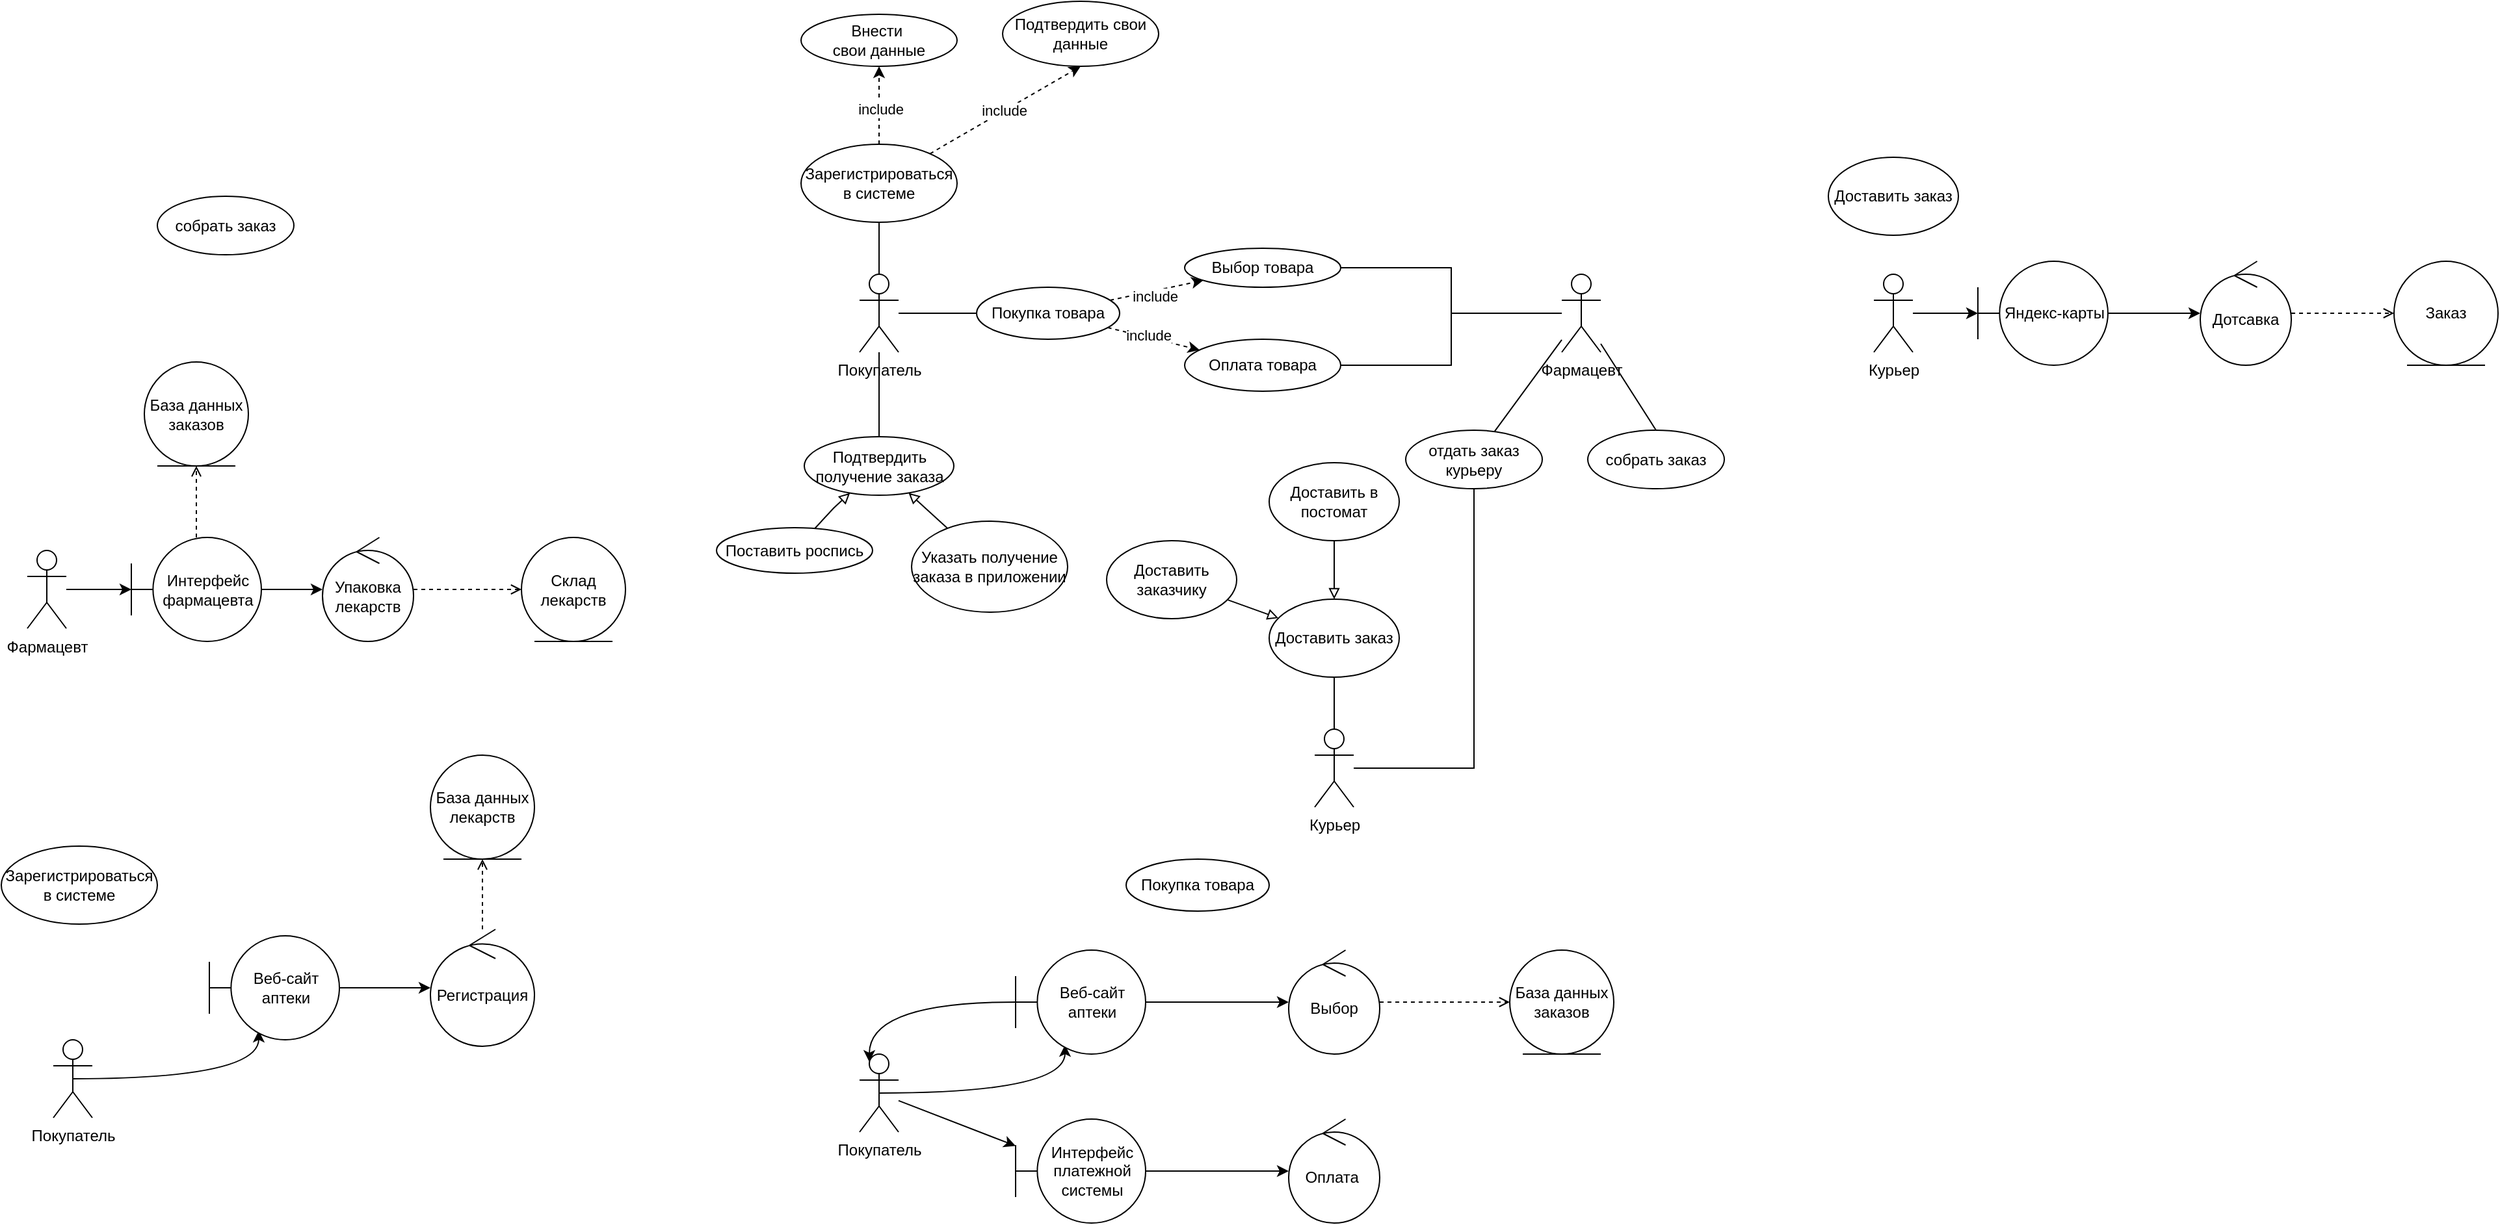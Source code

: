 <mxfile version="26.0.16">
  <diagram name="Страница — 1" id="uza6zx2osNy5zMwyRtOy">
    <mxGraphModel dx="2901" dy="1098" grid="1" gridSize="10" guides="1" tooltips="1" connect="1" arrows="1" fold="1" page="1" pageScale="1" pageWidth="827" pageHeight="1169" math="0" shadow="0">
      <root>
        <mxCell id="0" />
        <mxCell id="1" parent="0" />
        <mxCell id="WZbuDvfm6mthvh1UUIn4-1" style="edgeStyle=orthogonalEdgeStyle;rounded=0;orthogonalLoop=1;jettySize=auto;html=1;entryX=0.5;entryY=1;entryDx=0;entryDy=0;endArrow=none;startFill=0;" edge="1" parent="1" source="WZbuDvfm6mthvh1UUIn4-4" target="WZbuDvfm6mthvh1UUIn4-9">
          <mxGeometry relative="1" as="geometry" />
        </mxCell>
        <mxCell id="WZbuDvfm6mthvh1UUIn4-2" style="edgeStyle=orthogonalEdgeStyle;rounded=0;orthogonalLoop=1;jettySize=auto;html=1;endArrow=none;startFill=0;" edge="1" parent="1" source="WZbuDvfm6mthvh1UUIn4-4" target="WZbuDvfm6mthvh1UUIn4-16">
          <mxGeometry relative="1" as="geometry" />
        </mxCell>
        <mxCell id="WZbuDvfm6mthvh1UUIn4-3" style="edgeStyle=orthogonalEdgeStyle;rounded=0;orthogonalLoop=1;jettySize=auto;html=1;entryX=0.5;entryY=0;entryDx=0;entryDy=0;endArrow=none;startFill=0;" edge="1" parent="1" source="WZbuDvfm6mthvh1UUIn4-4" target="WZbuDvfm6mthvh1UUIn4-29">
          <mxGeometry relative="1" as="geometry" />
        </mxCell>
        <mxCell id="WZbuDvfm6mthvh1UUIn4-4" value="Покупатель" style="shape=umlActor;verticalLabelPosition=bottom;verticalAlign=top;html=1;outlineConnect=0;" vertex="1" parent="1">
          <mxGeometry x="140" y="420" width="30" height="60" as="geometry" />
        </mxCell>
        <mxCell id="WZbuDvfm6mthvh1UUIn4-5" style="edgeStyle=orthogonalEdgeStyle;rounded=0;orthogonalLoop=1;jettySize=auto;html=1;entryX=0.5;entryY=1;entryDx=0;entryDy=0;dashed=1;" edge="1" parent="1" source="WZbuDvfm6mthvh1UUIn4-9" target="WZbuDvfm6mthvh1UUIn4-10">
          <mxGeometry relative="1" as="geometry" />
        </mxCell>
        <mxCell id="WZbuDvfm6mthvh1UUIn4-6" value="include" style="edgeLabel;html=1;align=center;verticalAlign=middle;resizable=0;points=[];" vertex="1" connectable="0" parent="WZbuDvfm6mthvh1UUIn4-5">
          <mxGeometry x="-0.083" y="-1" relative="1" as="geometry">
            <mxPoint as="offset" />
          </mxGeometry>
        </mxCell>
        <mxCell id="WZbuDvfm6mthvh1UUIn4-7" style="rounded=0;orthogonalLoop=1;jettySize=auto;html=1;entryX=0.5;entryY=1;entryDx=0;entryDy=0;dashed=1;" edge="1" parent="1" source="WZbuDvfm6mthvh1UUIn4-9" target="WZbuDvfm6mthvh1UUIn4-11">
          <mxGeometry relative="1" as="geometry" />
        </mxCell>
        <mxCell id="WZbuDvfm6mthvh1UUIn4-8" value="include" style="edgeLabel;html=1;align=center;verticalAlign=middle;resizable=0;points=[];" vertex="1" connectable="0" parent="WZbuDvfm6mthvh1UUIn4-7">
          <mxGeometry x="-0.017" relative="1" as="geometry">
            <mxPoint as="offset" />
          </mxGeometry>
        </mxCell>
        <mxCell id="WZbuDvfm6mthvh1UUIn4-9" value="Зарегистрироваться в системе" style="ellipse;whiteSpace=wrap;html=1;" vertex="1" parent="1">
          <mxGeometry x="95" y="320" width="120" height="60" as="geometry" />
        </mxCell>
        <mxCell id="WZbuDvfm6mthvh1UUIn4-10" value="Внести&amp;nbsp;&lt;div&gt;свои данные&lt;/div&gt;" style="ellipse;whiteSpace=wrap;html=1;" vertex="1" parent="1">
          <mxGeometry x="95" y="220" width="120" height="40" as="geometry" />
        </mxCell>
        <mxCell id="WZbuDvfm6mthvh1UUIn4-11" value="Подтвердить свои данные" style="ellipse;whiteSpace=wrap;html=1;" vertex="1" parent="1">
          <mxGeometry x="250" y="210" width="120" height="50" as="geometry" />
        </mxCell>
        <mxCell id="WZbuDvfm6mthvh1UUIn4-12" style="rounded=0;orthogonalLoop=1;jettySize=auto;html=1;dashed=1;" edge="1" parent="1" source="WZbuDvfm6mthvh1UUIn4-16" target="WZbuDvfm6mthvh1UUIn4-20">
          <mxGeometry relative="1" as="geometry" />
        </mxCell>
        <mxCell id="WZbuDvfm6mthvh1UUIn4-13" value="include" style="edgeLabel;html=1;align=center;verticalAlign=middle;resizable=0;points=[];" vertex="1" connectable="0" parent="WZbuDvfm6mthvh1UUIn4-12">
          <mxGeometry x="-0.153" y="2" relative="1" as="geometry">
            <mxPoint as="offset" />
          </mxGeometry>
        </mxCell>
        <mxCell id="WZbuDvfm6mthvh1UUIn4-14" style="rounded=0;orthogonalLoop=1;jettySize=auto;html=1;dashed=1;" edge="1" parent="1" source="WZbuDvfm6mthvh1UUIn4-16" target="WZbuDvfm6mthvh1UUIn4-18">
          <mxGeometry relative="1" as="geometry" />
        </mxCell>
        <mxCell id="WZbuDvfm6mthvh1UUIn4-15" value="include" style="edgeLabel;html=1;align=center;verticalAlign=middle;resizable=0;points=[];" vertex="1" connectable="0" parent="WZbuDvfm6mthvh1UUIn4-14">
          <mxGeometry x="-0.064" y="-4" relative="1" as="geometry">
            <mxPoint as="offset" />
          </mxGeometry>
        </mxCell>
        <mxCell id="WZbuDvfm6mthvh1UUIn4-16" value="Покупка товара" style="ellipse;whiteSpace=wrap;html=1;" vertex="1" parent="1">
          <mxGeometry x="230" y="430" width="110" height="40" as="geometry" />
        </mxCell>
        <mxCell id="WZbuDvfm6mthvh1UUIn4-17" style="edgeStyle=orthogonalEdgeStyle;rounded=0;orthogonalLoop=1;jettySize=auto;html=1;endArrow=none;startFill=0;" edge="1" parent="1" source="WZbuDvfm6mthvh1UUIn4-18" target="WZbuDvfm6mthvh1UUIn4-23">
          <mxGeometry relative="1" as="geometry" />
        </mxCell>
        <mxCell id="WZbuDvfm6mthvh1UUIn4-18" value="Выбор товара" style="ellipse;whiteSpace=wrap;html=1;" vertex="1" parent="1">
          <mxGeometry x="390" y="400" width="120" height="30" as="geometry" />
        </mxCell>
        <mxCell id="WZbuDvfm6mthvh1UUIn4-19" style="edgeStyle=orthogonalEdgeStyle;rounded=0;orthogonalLoop=1;jettySize=auto;html=1;endArrow=none;startFill=0;" edge="1" parent="1" source="WZbuDvfm6mthvh1UUIn4-20" target="WZbuDvfm6mthvh1UUIn4-23">
          <mxGeometry relative="1" as="geometry" />
        </mxCell>
        <mxCell id="WZbuDvfm6mthvh1UUIn4-20" value="Оплата товара" style="ellipse;whiteSpace=wrap;html=1;" vertex="1" parent="1">
          <mxGeometry x="390" y="470" width="120" height="40" as="geometry" />
        </mxCell>
        <mxCell id="WZbuDvfm6mthvh1UUIn4-21" style="rounded=0;orthogonalLoop=1;jettySize=auto;html=1;entryX=0.5;entryY=0;entryDx=0;entryDy=0;endArrow=none;startFill=0;" edge="1" parent="1" source="WZbuDvfm6mthvh1UUIn4-23" target="WZbuDvfm6mthvh1UUIn4-26">
          <mxGeometry relative="1" as="geometry" />
        </mxCell>
        <mxCell id="WZbuDvfm6mthvh1UUIn4-22" style="rounded=0;orthogonalLoop=1;jettySize=auto;html=1;endArrow=none;startFill=0;" edge="1" parent="1" source="WZbuDvfm6mthvh1UUIn4-23" target="WZbuDvfm6mthvh1UUIn4-28">
          <mxGeometry relative="1" as="geometry" />
        </mxCell>
        <mxCell id="WZbuDvfm6mthvh1UUIn4-23" value="Фармацевт" style="shape=umlActor;verticalLabelPosition=bottom;verticalAlign=top;html=1;outlineConnect=0;" vertex="1" parent="1">
          <mxGeometry x="680" y="420" width="30" height="60" as="geometry" />
        </mxCell>
        <mxCell id="WZbuDvfm6mthvh1UUIn4-24" style="edgeStyle=orthogonalEdgeStyle;rounded=0;orthogonalLoop=1;jettySize=auto;html=1;entryX=0.5;entryY=1;entryDx=0;entryDy=0;endArrow=none;startFill=0;" edge="1" parent="1" source="WZbuDvfm6mthvh1UUIn4-25" target="WZbuDvfm6mthvh1UUIn4-34">
          <mxGeometry relative="1" as="geometry" />
        </mxCell>
        <mxCell id="WZbuDvfm6mthvh1UUIn4-25" value="Курьер" style="shape=umlActor;verticalLabelPosition=bottom;verticalAlign=top;html=1;outlineConnect=0;" vertex="1" parent="1">
          <mxGeometry x="490" y="770" width="30" height="60" as="geometry" />
        </mxCell>
        <mxCell id="WZbuDvfm6mthvh1UUIn4-26" value="собрать заказ" style="ellipse;whiteSpace=wrap;html=1;" vertex="1" parent="1">
          <mxGeometry x="700" y="540" width="105" height="45" as="geometry" />
        </mxCell>
        <mxCell id="WZbuDvfm6mthvh1UUIn4-27" style="edgeStyle=orthogonalEdgeStyle;rounded=0;orthogonalLoop=1;jettySize=auto;html=1;endArrow=none;startFill=0;" edge="1" parent="1" source="WZbuDvfm6mthvh1UUIn4-28" target="WZbuDvfm6mthvh1UUIn4-25">
          <mxGeometry relative="1" as="geometry">
            <Array as="points">
              <mxPoint x="613" y="800" />
            </Array>
          </mxGeometry>
        </mxCell>
        <mxCell id="WZbuDvfm6mthvh1UUIn4-28" value="отдать заказ курьеру" style="ellipse;whiteSpace=wrap;html=1;" vertex="1" parent="1">
          <mxGeometry x="560" y="540" width="105" height="45" as="geometry" />
        </mxCell>
        <mxCell id="WZbuDvfm6mthvh1UUIn4-29" value="Подтвердить получение заказа" style="ellipse;whiteSpace=wrap;html=1;" vertex="1" parent="1">
          <mxGeometry x="97.5" y="545" width="115" height="45" as="geometry" />
        </mxCell>
        <mxCell id="WZbuDvfm6mthvh1UUIn4-30" style="rounded=0;orthogonalLoop=1;jettySize=auto;html=1;endArrow=block;endFill=0;" edge="1" parent="1" source="WZbuDvfm6mthvh1UUIn4-31" target="WZbuDvfm6mthvh1UUIn4-29">
          <mxGeometry relative="1" as="geometry">
            <Array as="points">
              <mxPoint x="120" y="600" />
            </Array>
          </mxGeometry>
        </mxCell>
        <mxCell id="WZbuDvfm6mthvh1UUIn4-31" value="Поставить роспись" style="ellipse;whiteSpace=wrap;html=1;" vertex="1" parent="1">
          <mxGeometry x="30" y="615" width="120" height="35" as="geometry" />
        </mxCell>
        <mxCell id="WZbuDvfm6mthvh1UUIn4-32" style="rounded=0;orthogonalLoop=1;jettySize=auto;html=1;endArrow=block;endFill=0;" edge="1" parent="1" source="WZbuDvfm6mthvh1UUIn4-33" target="WZbuDvfm6mthvh1UUIn4-29">
          <mxGeometry relative="1" as="geometry" />
        </mxCell>
        <mxCell id="WZbuDvfm6mthvh1UUIn4-33" value="Указать получение заказа в приложении" style="ellipse;whiteSpace=wrap;html=1;" vertex="1" parent="1">
          <mxGeometry x="180" y="610" width="120" height="70" as="geometry" />
        </mxCell>
        <mxCell id="WZbuDvfm6mthvh1UUIn4-34" value="Доставить заказ" style="ellipse;whiteSpace=wrap;html=1;" vertex="1" parent="1">
          <mxGeometry x="455" y="670" width="100" height="60" as="geometry" />
        </mxCell>
        <mxCell id="WZbuDvfm6mthvh1UUIn4-35" style="rounded=0;orthogonalLoop=1;jettySize=auto;html=1;endArrow=block;endFill=0;" edge="1" parent="1" source="WZbuDvfm6mthvh1UUIn4-36" target="WZbuDvfm6mthvh1UUIn4-34">
          <mxGeometry relative="1" as="geometry" />
        </mxCell>
        <mxCell id="WZbuDvfm6mthvh1UUIn4-36" value="Доставить заказчику" style="ellipse;whiteSpace=wrap;html=1;" vertex="1" parent="1">
          <mxGeometry x="330" y="625" width="100" height="60" as="geometry" />
        </mxCell>
        <mxCell id="WZbuDvfm6mthvh1UUIn4-37" style="edgeStyle=orthogonalEdgeStyle;rounded=0;orthogonalLoop=1;jettySize=auto;html=1;entryX=0.5;entryY=0;entryDx=0;entryDy=0;endArrow=block;endFill=0;" edge="1" parent="1" source="WZbuDvfm6mthvh1UUIn4-38" target="WZbuDvfm6mthvh1UUIn4-34">
          <mxGeometry relative="1" as="geometry" />
        </mxCell>
        <mxCell id="WZbuDvfm6mthvh1UUIn4-38" value="Доставить в постомат" style="ellipse;whiteSpace=wrap;html=1;" vertex="1" parent="1">
          <mxGeometry x="455" y="565" width="100" height="60" as="geometry" />
        </mxCell>
        <mxCell id="WZbuDvfm6mthvh1UUIn4-50" style="rounded=0;orthogonalLoop=1;jettySize=auto;html=1;exitX=0.5;exitY=0.5;exitDx=0;exitDy=0;exitPerimeter=0;entryX=0.38;entryY=0.913;entryDx=0;entryDy=0;entryPerimeter=0;edgeStyle=orthogonalEdgeStyle;curved=1;" edge="1" parent="1" source="WZbuDvfm6mthvh1UUIn4-41" target="WZbuDvfm6mthvh1UUIn4-43">
          <mxGeometry relative="1" as="geometry">
            <Array as="points">
              <mxPoint x="298" y="1050" />
            </Array>
          </mxGeometry>
        </mxCell>
        <mxCell id="WZbuDvfm6mthvh1UUIn4-51" style="rounded=0;orthogonalLoop=1;jettySize=auto;html=1;" edge="1" parent="1" source="WZbuDvfm6mthvh1UUIn4-41" target="WZbuDvfm6mthvh1UUIn4-44">
          <mxGeometry relative="1" as="geometry" />
        </mxCell>
        <mxCell id="WZbuDvfm6mthvh1UUIn4-41" value="Покупатель" style="shape=umlActor;verticalLabelPosition=bottom;verticalAlign=top;html=1;outlineConnect=0;" vertex="1" parent="1">
          <mxGeometry x="140" y="1020" width="30" height="60" as="geometry" />
        </mxCell>
        <mxCell id="WZbuDvfm6mthvh1UUIn4-54" style="edgeStyle=orthogonalEdgeStyle;rounded=0;orthogonalLoop=1;jettySize=auto;html=1;" edge="1" parent="1" source="WZbuDvfm6mthvh1UUIn4-43" target="WZbuDvfm6mthvh1UUIn4-48">
          <mxGeometry relative="1" as="geometry" />
        </mxCell>
        <mxCell id="WZbuDvfm6mthvh1UUIn4-43" value="Веб-сайт аптеки" style="shape=umlBoundary;whiteSpace=wrap;html=1;" vertex="1" parent="1">
          <mxGeometry x="260" y="940" width="100" height="80" as="geometry" />
        </mxCell>
        <mxCell id="WZbuDvfm6mthvh1UUIn4-53" style="edgeStyle=orthogonalEdgeStyle;rounded=0;orthogonalLoop=1;jettySize=auto;html=1;" edge="1" parent="1" source="WZbuDvfm6mthvh1UUIn4-44" target="WZbuDvfm6mthvh1UUIn4-45">
          <mxGeometry relative="1" as="geometry" />
        </mxCell>
        <mxCell id="WZbuDvfm6mthvh1UUIn4-44" value="Интерфейс платежной системы" style="shape=umlBoundary;whiteSpace=wrap;html=1;" vertex="1" parent="1">
          <mxGeometry x="260" y="1070" width="100" height="80" as="geometry" />
        </mxCell>
        <mxCell id="WZbuDvfm6mthvh1UUIn4-45" value="Оплата&amp;nbsp;" style="ellipse;shape=umlControl;whiteSpace=wrap;html=1;" vertex="1" parent="1">
          <mxGeometry x="470" y="1070" width="70" height="80" as="geometry" />
        </mxCell>
        <mxCell id="WZbuDvfm6mthvh1UUIn4-47" value="База данных заказов" style="ellipse;shape=umlEntity;whiteSpace=wrap;html=1;" vertex="1" parent="1">
          <mxGeometry x="640" y="940" width="80" height="80" as="geometry" />
        </mxCell>
        <mxCell id="WZbuDvfm6mthvh1UUIn4-49" style="rounded=0;orthogonalLoop=1;jettySize=auto;html=1;entryX=0;entryY=0.5;entryDx=0;entryDy=0;dashed=1;endArrow=open;endFill=0;" edge="1" parent="1" source="WZbuDvfm6mthvh1UUIn4-48" target="WZbuDvfm6mthvh1UUIn4-47">
          <mxGeometry relative="1" as="geometry" />
        </mxCell>
        <mxCell id="WZbuDvfm6mthvh1UUIn4-48" value="Выбор" style="ellipse;shape=umlControl;whiteSpace=wrap;html=1;" vertex="1" parent="1">
          <mxGeometry x="470" y="940" width="70" height="80" as="geometry" />
        </mxCell>
        <mxCell id="WZbuDvfm6mthvh1UUIn4-52" style="rounded=0;orthogonalLoop=1;jettySize=auto;html=1;entryX=0.25;entryY=0.1;entryDx=0;entryDy=0;entryPerimeter=0;edgeStyle=orthogonalEdgeStyle;curved=1;" edge="1" parent="1" source="WZbuDvfm6mthvh1UUIn4-43" target="WZbuDvfm6mthvh1UUIn4-41">
          <mxGeometry relative="1" as="geometry">
            <Array as="points">
              <mxPoint x="148" y="980" />
            </Array>
          </mxGeometry>
        </mxCell>
        <mxCell id="WZbuDvfm6mthvh1UUIn4-56" style="rounded=0;orthogonalLoop=1;jettySize=auto;html=1;exitX=0.5;exitY=0.5;exitDx=0;exitDy=0;exitPerimeter=0;entryX=0.38;entryY=0.913;entryDx=0;entryDy=0;entryPerimeter=0;edgeStyle=orthogonalEdgeStyle;curved=1;" edge="1" parent="1" source="WZbuDvfm6mthvh1UUIn4-58" target="WZbuDvfm6mthvh1UUIn4-59">
          <mxGeometry relative="1" as="geometry">
            <Array as="points">
              <mxPoint x="-322" y="1039" />
            </Array>
          </mxGeometry>
        </mxCell>
        <mxCell id="WZbuDvfm6mthvh1UUIn4-58" value="Покупатель" style="shape=umlActor;verticalLabelPosition=bottom;verticalAlign=top;html=1;outlineConnect=0;" vertex="1" parent="1">
          <mxGeometry x="-480" y="1009" width="30" height="60" as="geometry" />
        </mxCell>
        <mxCell id="WZbuDvfm6mthvh1UUIn4-64" style="edgeStyle=orthogonalEdgeStyle;rounded=0;orthogonalLoop=1;jettySize=auto;html=1;" edge="1" parent="1" source="WZbuDvfm6mthvh1UUIn4-59" target="WZbuDvfm6mthvh1UUIn4-61">
          <mxGeometry relative="1" as="geometry" />
        </mxCell>
        <mxCell id="WZbuDvfm6mthvh1UUIn4-59" value="Веб-сайт аптеки" style="shape=umlBoundary;whiteSpace=wrap;html=1;" vertex="1" parent="1">
          <mxGeometry x="-360" y="929" width="100" height="80" as="geometry" />
        </mxCell>
        <mxCell id="WZbuDvfm6mthvh1UUIn4-68" style="edgeStyle=orthogonalEdgeStyle;rounded=0;orthogonalLoop=1;jettySize=auto;html=1;entryX=0.5;entryY=1;entryDx=0;entryDy=0;dashed=1;endArrow=open;endFill=0;" edge="1" parent="1" source="WZbuDvfm6mthvh1UUIn4-61" target="WZbuDvfm6mthvh1UUIn4-65">
          <mxGeometry relative="1" as="geometry">
            <Array as="points">
              <mxPoint x="-150" y="900" />
              <mxPoint x="-150" y="900" />
            </Array>
          </mxGeometry>
        </mxCell>
        <mxCell id="WZbuDvfm6mthvh1UUIn4-61" value="Регистрация" style="ellipse;shape=umlControl;whiteSpace=wrap;html=1;" vertex="1" parent="1">
          <mxGeometry x="-190" y="924" width="80" height="90" as="geometry" />
        </mxCell>
        <mxCell id="WZbuDvfm6mthvh1UUIn4-65" value="База данных лекарств" style="ellipse;shape=umlEntity;whiteSpace=wrap;html=1;" vertex="1" parent="1">
          <mxGeometry x="-190" y="790" width="80" height="80" as="geometry" />
        </mxCell>
        <mxCell id="WZbuDvfm6mthvh1UUIn4-79" style="edgeStyle=orthogonalEdgeStyle;rounded=0;orthogonalLoop=1;jettySize=auto;html=1;" edge="1" parent="1" source="WZbuDvfm6mthvh1UUIn4-69" target="WZbuDvfm6mthvh1UUIn4-70">
          <mxGeometry relative="1" as="geometry" />
        </mxCell>
        <mxCell id="WZbuDvfm6mthvh1UUIn4-69" value="Фармацевт" style="shape=umlActor;verticalLabelPosition=bottom;verticalAlign=top;html=1;outlineConnect=0;" vertex="1" parent="1">
          <mxGeometry x="-500" y="632.5" width="30" height="60" as="geometry" />
        </mxCell>
        <mxCell id="WZbuDvfm6mthvh1UUIn4-75" style="edgeStyle=orthogonalEdgeStyle;rounded=0;orthogonalLoop=1;jettySize=auto;html=1;entryX=0.5;entryY=1;entryDx=0;entryDy=0;dashed=1;endArrow=open;endFill=0;" edge="1" parent="1" source="WZbuDvfm6mthvh1UUIn4-70" target="WZbuDvfm6mthvh1UUIn4-74">
          <mxGeometry relative="1" as="geometry" />
        </mxCell>
        <mxCell id="WZbuDvfm6mthvh1UUIn4-77" style="edgeStyle=orthogonalEdgeStyle;rounded=0;orthogonalLoop=1;jettySize=auto;html=1;" edge="1" parent="1" source="WZbuDvfm6mthvh1UUIn4-70" target="WZbuDvfm6mthvh1UUIn4-71">
          <mxGeometry relative="1" as="geometry" />
        </mxCell>
        <mxCell id="WZbuDvfm6mthvh1UUIn4-70" value="Интерфейс фармацевта" style="shape=umlBoundary;whiteSpace=wrap;html=1;" vertex="1" parent="1">
          <mxGeometry x="-420" y="622.5" width="100" height="80" as="geometry" />
        </mxCell>
        <mxCell id="WZbuDvfm6mthvh1UUIn4-73" style="edgeStyle=orthogonalEdgeStyle;rounded=0;orthogonalLoop=1;jettySize=auto;html=1;entryX=0;entryY=0.5;entryDx=0;entryDy=0;endArrow=open;endFill=0;dashed=1;" edge="1" parent="1" source="WZbuDvfm6mthvh1UUIn4-71" target="WZbuDvfm6mthvh1UUIn4-72">
          <mxGeometry relative="1" as="geometry" />
        </mxCell>
        <mxCell id="WZbuDvfm6mthvh1UUIn4-71" value="Упаковка лекарств" style="ellipse;shape=umlControl;whiteSpace=wrap;html=1;" vertex="1" parent="1">
          <mxGeometry x="-273" y="622.5" width="70" height="80" as="geometry" />
        </mxCell>
        <mxCell id="WZbuDvfm6mthvh1UUIn4-72" value="Склад лекарств" style="ellipse;shape=umlEntity;whiteSpace=wrap;html=1;" vertex="1" parent="1">
          <mxGeometry x="-120" y="622.5" width="80" height="80" as="geometry" />
        </mxCell>
        <mxCell id="WZbuDvfm6mthvh1UUIn4-74" value="База данных заказов" style="ellipse;shape=umlEntity;whiteSpace=wrap;html=1;" vertex="1" parent="1">
          <mxGeometry x="-410" y="487.5" width="80" height="80" as="geometry" />
        </mxCell>
        <mxCell id="WZbuDvfm6mthvh1UUIn4-86" style="edgeStyle=orthogonalEdgeStyle;rounded=0;orthogonalLoop=1;jettySize=auto;html=1;" edge="1" parent="1" source="WZbuDvfm6mthvh1UUIn4-80" target="WZbuDvfm6mthvh1UUIn4-85">
          <mxGeometry relative="1" as="geometry" />
        </mxCell>
        <mxCell id="WZbuDvfm6mthvh1UUIn4-80" value="Курьер" style="shape=umlActor;verticalLabelPosition=bottom;verticalAlign=top;html=1;outlineConnect=0;" vertex="1" parent="1">
          <mxGeometry x="920" y="420" width="30" height="60" as="geometry" />
        </mxCell>
        <mxCell id="WZbuDvfm6mthvh1UUIn4-81" value="собрать заказ" style="ellipse;whiteSpace=wrap;html=1;" vertex="1" parent="1">
          <mxGeometry x="-400" y="360" width="105" height="45" as="geometry" />
        </mxCell>
        <mxCell id="WZbuDvfm6mthvh1UUIn4-82" value="Покупка товара" style="ellipse;whiteSpace=wrap;html=1;" vertex="1" parent="1">
          <mxGeometry x="345" y="870" width="110" height="40" as="geometry" />
        </mxCell>
        <mxCell id="WZbuDvfm6mthvh1UUIn4-83" value="Зарегистрироваться в системе" style="ellipse;whiteSpace=wrap;html=1;" vertex="1" parent="1">
          <mxGeometry x="-520" y="860" width="120" height="60" as="geometry" />
        </mxCell>
        <mxCell id="WZbuDvfm6mthvh1UUIn4-84" value="Доставить заказ" style="ellipse;whiteSpace=wrap;html=1;" vertex="1" parent="1">
          <mxGeometry x="885" y="330" width="100" height="60" as="geometry" />
        </mxCell>
        <mxCell id="WZbuDvfm6mthvh1UUIn4-88" style="edgeStyle=orthogonalEdgeStyle;rounded=0;orthogonalLoop=1;jettySize=auto;html=1;" edge="1" parent="1" source="WZbuDvfm6mthvh1UUIn4-85" target="WZbuDvfm6mthvh1UUIn4-87">
          <mxGeometry relative="1" as="geometry" />
        </mxCell>
        <mxCell id="WZbuDvfm6mthvh1UUIn4-85" value="Яндекс-карты" style="shape=umlBoundary;whiteSpace=wrap;html=1;" vertex="1" parent="1">
          <mxGeometry x="1000" y="410" width="100" height="80" as="geometry" />
        </mxCell>
        <mxCell id="WZbuDvfm6mthvh1UUIn4-90" style="edgeStyle=orthogonalEdgeStyle;rounded=0;orthogonalLoop=1;jettySize=auto;html=1;dashed=1;endArrow=open;endFill=0;" edge="1" parent="1" source="WZbuDvfm6mthvh1UUIn4-87" target="WZbuDvfm6mthvh1UUIn4-89">
          <mxGeometry relative="1" as="geometry" />
        </mxCell>
        <mxCell id="WZbuDvfm6mthvh1UUIn4-87" value="Дотсавка" style="ellipse;shape=umlControl;whiteSpace=wrap;html=1;" vertex="1" parent="1">
          <mxGeometry x="1171" y="410" width="70" height="80" as="geometry" />
        </mxCell>
        <mxCell id="WZbuDvfm6mthvh1UUIn4-89" value="Заказ" style="ellipse;shape=umlEntity;whiteSpace=wrap;html=1;" vertex="1" parent="1">
          <mxGeometry x="1320" y="410" width="80" height="80" as="geometry" />
        </mxCell>
      </root>
    </mxGraphModel>
  </diagram>
</mxfile>
